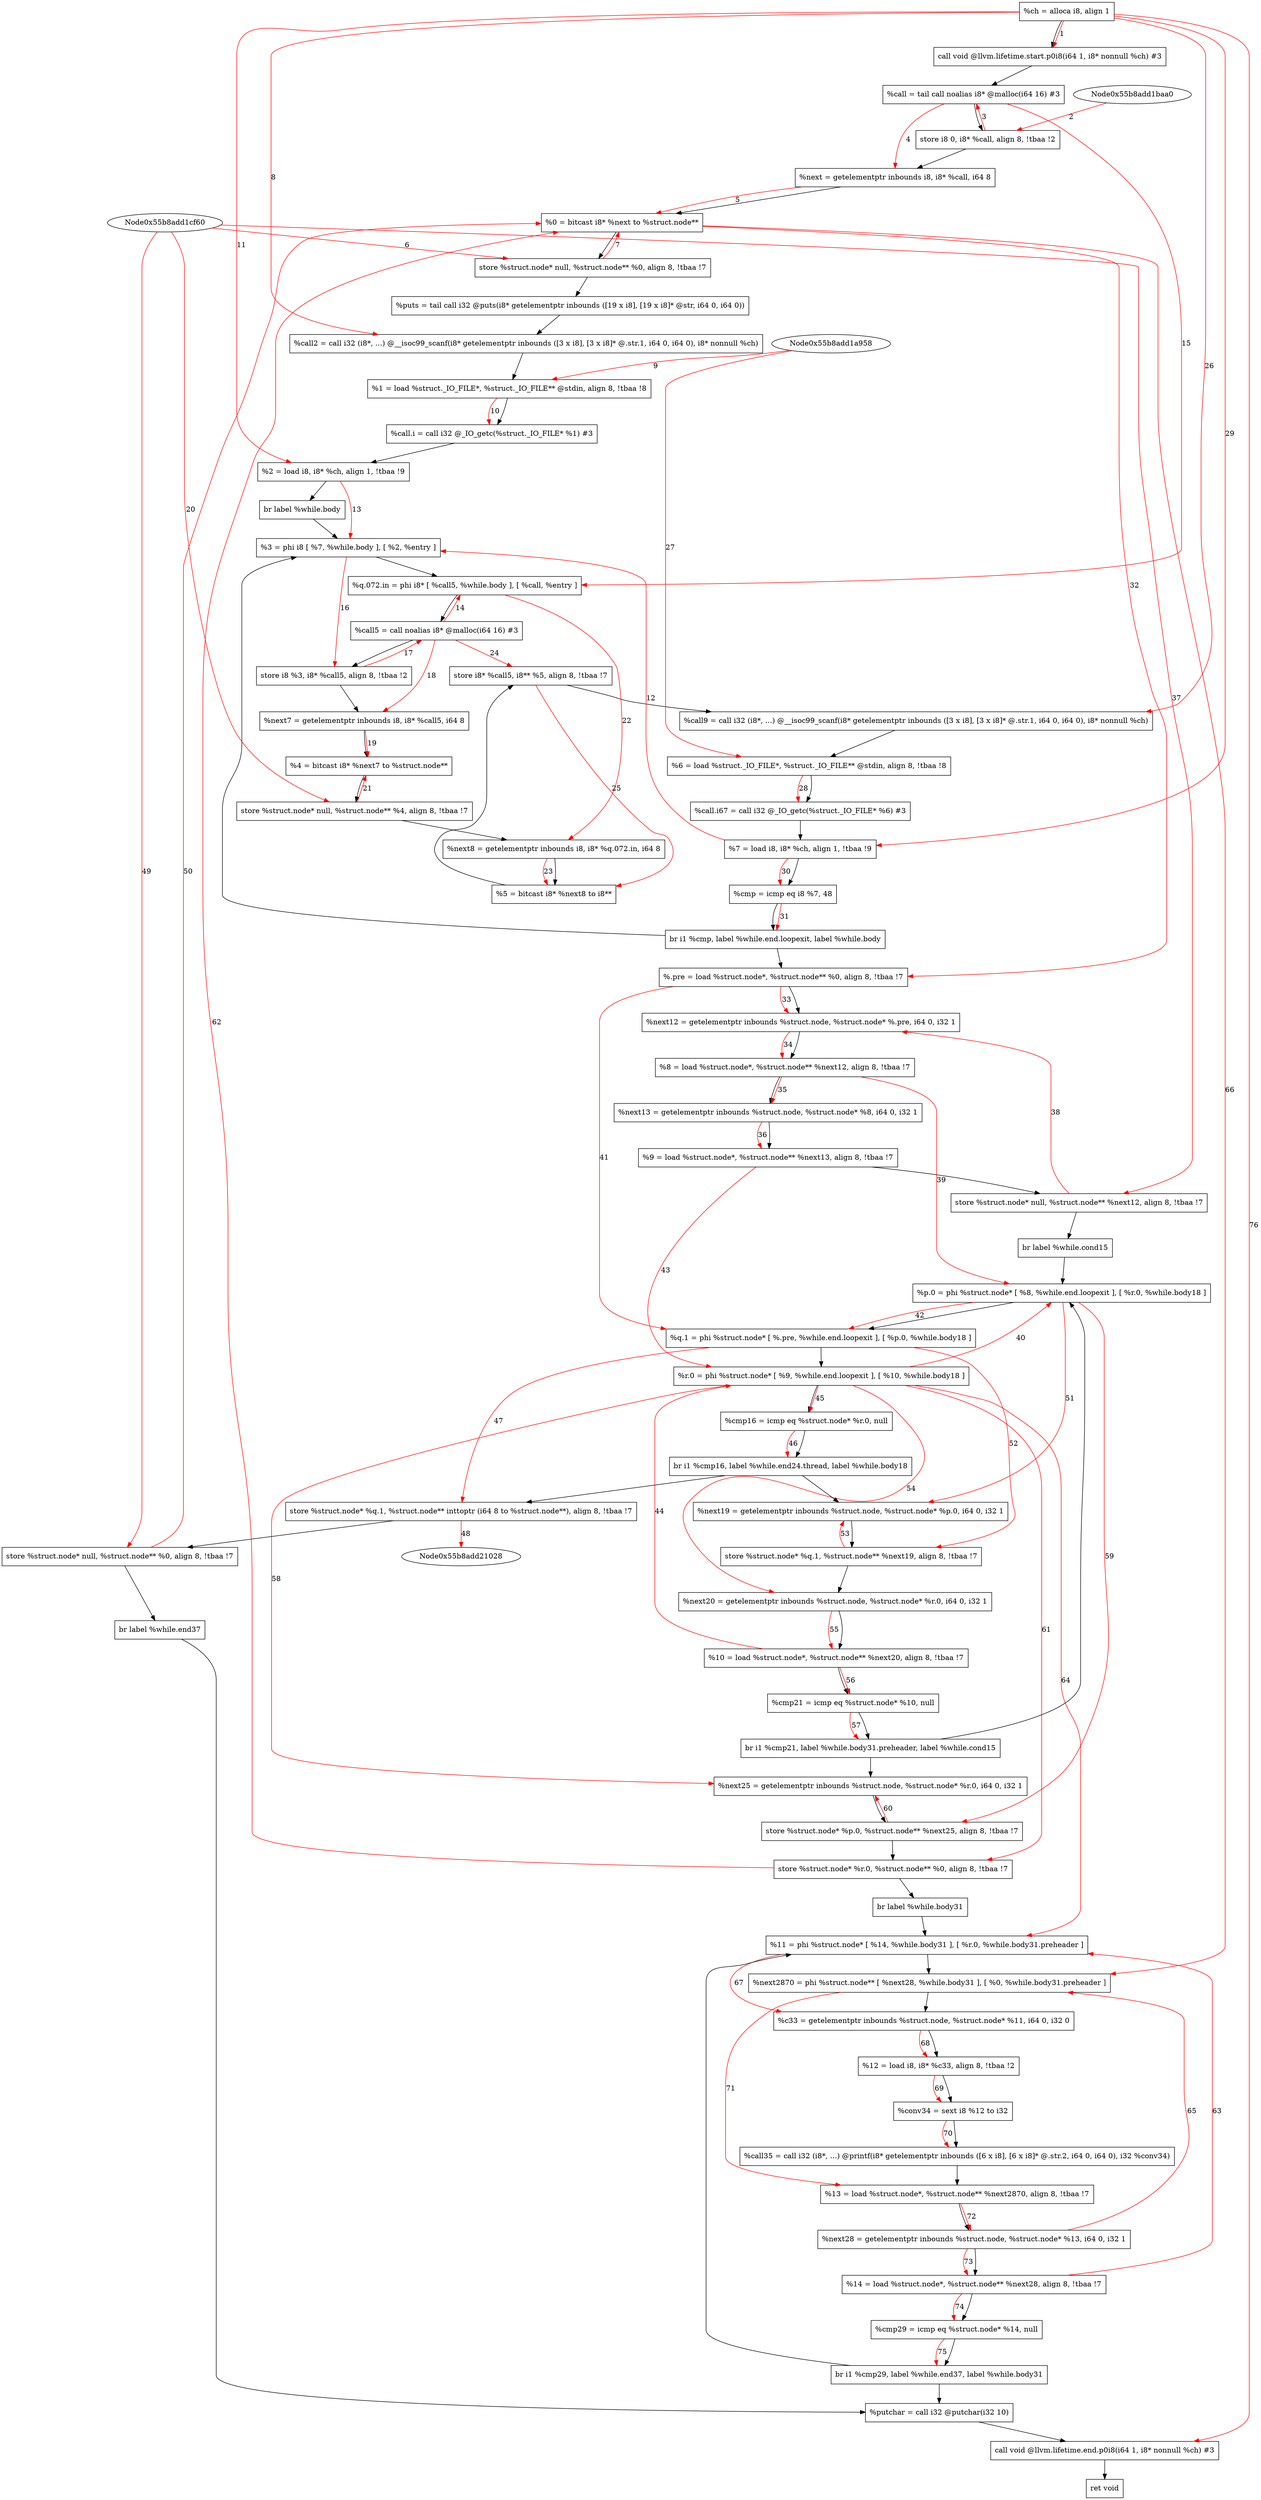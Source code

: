 digraph "CDFG for'func' function" {
	Node0x55b8add1ad08[shape=record, label="  %ch = alloca i8, align 1"]
	Node0x55b8add1b7a8[shape=record, label="  call void @llvm.lifetime.start.p0i8(i64 1, i8* nonnull %ch) #3"]
	Node0x55b8add1b9e0[shape=record, label="  %call = tail call noalias i8* @malloc(i64 16) #3"]
	Node0x55b8add1bb00[shape=record, label="  store i8 0, i8* %call, align 8, !tbaa !2"]
	Node0x55b8add1ca60[shape=record, label="  %next = getelementptr inbounds i8, i8* %call, i64 8"]
	Node0x55b8add1cae8[shape=record, label="  %0 = bitcast i8* %next to %struct.node**"]
	Node0x55b8add1cfb0[shape=record, label="  store %struct.node* null, %struct.node** %0, align 8, !tbaa !7"]
	Node0x55b8add1d440[shape=record, label="  %puts = tail call i32 @puts(i8* getelementptr inbounds ([19 x i8], [19 x i8]* @str, i64 0, i64 0))"]
	Node0x55b8add1d6a8[shape=record, label="  %call2 = call i32 (i8*, ...) @__isoc99_scanf(i8* getelementptr inbounds ([3 x i8], [3 x i8]* @.str.1, i64 0, i64 0), i8* nonnull %ch)"]
	Node0x55b8add1d768[shape=record, label="  %1 = load %struct._IO_FILE*, %struct._IO_FILE** @stdin, align 8, !tbaa !8"]
	Node0x55b8add1daa0[shape=record, label="  %call.i = call i32 @_IO_getc(%struct._IO_FILE* %1) #3"]
	Node0x55b8add1db58[shape=record, label="  %2 = load i8, i8* %ch, align 1, !tbaa !9"]
	Node0x55b8add1ddf8[shape=record, label="  br label %while.body"]
	Node0x55b8add1deb8[shape=record, label="  %3 = phi i8 [ %7, %while.body ], [ %2, %entry ]"]
	Node0x55b8add1df88[shape=record, label="  %q.072.in = phi i8* [ %call5, %while.body ], [ %call, %entry ]"]
	Node0x55b8add1e0c0[shape=record, label="  %call5 = call noalias i8* @malloc(i64 16) #3"]
	Node0x55b8add1e190[shape=record, label="  store i8 %3, i8* %call5, align 8, !tbaa !2"]
	Node0x55b8add1e820[shape=record, label="  %next7 = getelementptr inbounds i8, i8* %call5, i64 8"]
	Node0x55b8add1dd98[shape=record, label="  %4 = bitcast i8* %next7 to %struct.node**"]
	Node0x55b8add1e8f0[shape=record, label="  store %struct.node* null, %struct.node** %4, align 8, !tbaa !7"]
	Node0x55b8add1ef80[shape=record, label="  %next8 = getelementptr inbounds i8, i8* %q.072.in, i64 8"]
	Node0x55b8add1f008[shape=record, label="  %5 = bitcast i8* %next8 to i8**"]
	Node0x55b8add1f080[shape=record, label="  store i8* %call5, i8** %5, align 8, !tbaa !7"]
	Node0x55b8add1f138[shape=record, label="  %call9 = call i32 (i8*, ...) @__isoc99_scanf(i8* getelementptr inbounds ([3 x i8], [3 x i8]* @.str.1, i64 0, i64 0), i8* nonnull %ch)"]
	Node0x55b8add1f398[shape=record, label="  %6 = load %struct._IO_FILE*, %struct._IO_FILE** @stdin, align 8, !tbaa !8"]
	Node0x55b8add1fa60[shape=record, label="  %call.i67 = call i32 @_IO_getc(%struct._IO_FILE* %6) #3"]
	Node0x55b8add1fb18[shape=record, label="  %7 = load i8, i8* %ch, align 1, !tbaa !9"]
	Node0x55b8add201a0[shape=record, label="  %cmp = icmp eq i8 %7, 48"]
	Node0x55b8add20328[shape=record, label="  br i1 %cmp, label %while.end.loopexit, label %while.body"]
	Node0x55b8add20278[shape=record, label="  %.pre = load %struct.node*, %struct.node** %0, align 8, !tbaa !7"]
	Node0x55b8add203e8[shape=record, label="  %next12 = getelementptr inbounds %struct.node, %struct.node* %.pre, i64 0, i32 1"]
	Node0x55b8add20478[shape=record, label="  %8 = load %struct.node*, %struct.node** %next12, align 8, !tbaa !7"]
	Node0x55b8add20598[shape=record, label="  %next13 = getelementptr inbounds %struct.node, %struct.node* %8, i64 0, i32 1"]
	Node0x55b8add20628[shape=record, label="  %9 = load %struct.node*, %struct.node** %next13, align 8, !tbaa !7"]
	Node0x55b8add206a0[shape=record, label="  store %struct.node* null, %struct.node** %next12, align 8, !tbaa !7"]
	Node0x55b8add20768[shape=record, label="  br label %while.cond15"]
	Node0x55b8add208b8[shape=record, label="  %p.0 = phi %struct.node* [ %8, %while.end.loopexit ], [ %r.0, %while.body18 ]"]
	Node0x55b8add209d8[shape=record, label="  %q.1 = phi %struct.node* [ %.pre, %while.end.loopexit ], [ %p.0, %while.body18 ]"]
	Node0x55b8add20a98[shape=record, label="  %r.0 = phi %struct.node* [ %9, %while.end.loopexit ], [ %10, %while.body18 ]"]
	Node0x55b8add20b60[shape=record, label="  %cmp16 = icmp eq %struct.node* %r.0, null"]
	Node0x55b8add20f98[shape=record, label="  br i1 %cmp16, label %while.end24.thread, label %while.body18"]
	Node0x55b8add21080[shape=record, label="  store %struct.node* %q.1, %struct.node** inttoptr (i64 8 to %struct.node**), align 8, !tbaa !7"]
	Node0x55b8add21100[shape=record, label="  store %struct.node* null, %struct.node** %0, align 8, !tbaa !7"]
	Node0x55b8add211b8[shape=record, label="  br label %while.end37"]
	Node0x55b8add21248[shape=record, label="  %next19 = getelementptr inbounds %struct.node, %struct.node* %p.0, i64 0, i32 1"]
	Node0x55b8add212d0[shape=record, label="  store %struct.node* %q.1, %struct.node** %next19, align 8, !tbaa !7"]
	Node0x55b8add21368[shape=record, label="  %next20 = getelementptr inbounds %struct.node, %struct.node* %r.0, i64 0, i32 1"]
	Node0x55b8add20868[shape=record, label="  %10 = load %struct.node*, %struct.node** %next20, align 8, !tbaa !7"]
	Node0x55b8add21410[shape=record, label="  %cmp21 = icmp eq %struct.node* %10, null"]
	Node0x55b8add21588[shape=record, label="  br i1 %cmp21, label %while.body31.preheader, label %while.cond15"]
	Node0x55b8add21648[shape=record, label="  %next25 = getelementptr inbounds %struct.node, %struct.node* %r.0, i64 0, i32 1"]
	Node0x55b8add216d0[shape=record, label="  store %struct.node* %p.0, %struct.node** %next25, align 8, !tbaa !7"]
	Node0x55b8add21750[shape=record, label="  store %struct.node* %r.0, %struct.node** %0, align 8, !tbaa !7"]
	Node0x55b8add21808[shape=record, label="  br label %while.body31"]
	Node0x55b8add218b8[shape=record, label="  %11 = phi %struct.node* [ %14, %while.body31 ], [ %r.0, %while.body31.preheader ]"]
	Node0x55b8add219a8[shape=record, label="  %next2870 = phi %struct.node** [ %next28, %while.body31 ], [ %0, %while.body31.preheader ]"]
	Node0x55b8add21a88[shape=record, label="  %c33 = getelementptr inbounds %struct.node, %struct.node* %11, i64 0, i32 0"]
	Node0x55b8add21b18[shape=record, label="  %12 = load i8, i8* %c33, align 8, !tbaa !2"]
	Node0x55b8add21b78[shape=record, label="  %conv34 = sext i8 %12 to i32"]
	Node0x55b8add225f8[shape=record, label="  %call35 = call i32 (i8*, ...) @printf(i8* getelementptr inbounds ([6 x i8], [6 x i8]* @.str.2, i64 0, i64 0), i32 %conv34)"]
	Node0x55b8add226d8[shape=record, label="  %13 = load %struct.node*, %struct.node** %next2870, align 8, !tbaa !7"]
	Node0x55b8add22768[shape=record, label="  %next28 = getelementptr inbounds %struct.node, %struct.node* %13, i64 0, i32 1"]
	Node0x55b8add214d8[shape=record, label="  %14 = load %struct.node*, %struct.node** %next28, align 8, !tbaa !7"]
	Node0x55b8add227f0[shape=record, label="  %cmp29 = icmp eq %struct.node* %14, null"]
	Node0x55b8add22898[shape=record, label="  br i1 %cmp29, label %while.end37, label %while.body31"]
	Node0x55b8add229c0[shape=record, label="  %putchar = call i32 @putchar(i32 10)"]
	Node0x55b8add22e48[shape=record, label="  call void @llvm.lifetime.end.p0i8(i64 1, i8* nonnull %ch) #3"]
	Node0x55b8add1de70[shape=record, label="  ret void"]
	Node0x55b8add1ad08 -> Node0x55b8add1b7a8
	Node0x55b8add1b7a8 -> Node0x55b8add1b9e0
	Node0x55b8add1b9e0 -> Node0x55b8add1bb00
	Node0x55b8add1bb00 -> Node0x55b8add1ca60
	Node0x55b8add1ca60 -> Node0x55b8add1cae8
	Node0x55b8add1cae8 -> Node0x55b8add1cfb0
	Node0x55b8add1cfb0 -> Node0x55b8add1d440
	Node0x55b8add1d440 -> Node0x55b8add1d6a8
	Node0x55b8add1d6a8 -> Node0x55b8add1d768
	Node0x55b8add1d768 -> Node0x55b8add1daa0
	Node0x55b8add1daa0 -> Node0x55b8add1db58
	Node0x55b8add1db58 -> Node0x55b8add1ddf8
	Node0x55b8add1ddf8 -> Node0x55b8add1deb8
	Node0x55b8add1deb8 -> Node0x55b8add1df88
	Node0x55b8add1df88 -> Node0x55b8add1e0c0
	Node0x55b8add1e0c0 -> Node0x55b8add1e190
	Node0x55b8add1e190 -> Node0x55b8add1e820
	Node0x55b8add1e820 -> Node0x55b8add1dd98
	Node0x55b8add1dd98 -> Node0x55b8add1e8f0
	Node0x55b8add1e8f0 -> Node0x55b8add1ef80
	Node0x55b8add1ef80 -> Node0x55b8add1f008
	Node0x55b8add1f008 -> Node0x55b8add1f080
	Node0x55b8add1f080 -> Node0x55b8add1f138
	Node0x55b8add1f138 -> Node0x55b8add1f398
	Node0x55b8add1f398 -> Node0x55b8add1fa60
	Node0x55b8add1fa60 -> Node0x55b8add1fb18
	Node0x55b8add1fb18 -> Node0x55b8add201a0
	Node0x55b8add201a0 -> Node0x55b8add20328
	Node0x55b8add20328 -> Node0x55b8add20278
	Node0x55b8add20328 -> Node0x55b8add1deb8
	Node0x55b8add20278 -> Node0x55b8add203e8
	Node0x55b8add203e8 -> Node0x55b8add20478
	Node0x55b8add20478 -> Node0x55b8add20598
	Node0x55b8add20598 -> Node0x55b8add20628
	Node0x55b8add20628 -> Node0x55b8add206a0
	Node0x55b8add206a0 -> Node0x55b8add20768
	Node0x55b8add20768 -> Node0x55b8add208b8
	Node0x55b8add208b8 -> Node0x55b8add209d8
	Node0x55b8add209d8 -> Node0x55b8add20a98
	Node0x55b8add20a98 -> Node0x55b8add20b60
	Node0x55b8add20b60 -> Node0x55b8add20f98
	Node0x55b8add20f98 -> Node0x55b8add21080
	Node0x55b8add20f98 -> Node0x55b8add21248
	Node0x55b8add21080 -> Node0x55b8add21100
	Node0x55b8add21100 -> Node0x55b8add211b8
	Node0x55b8add211b8 -> Node0x55b8add229c0
	Node0x55b8add21248 -> Node0x55b8add212d0
	Node0x55b8add212d0 -> Node0x55b8add21368
	Node0x55b8add21368 -> Node0x55b8add20868
	Node0x55b8add20868 -> Node0x55b8add21410
	Node0x55b8add21410 -> Node0x55b8add21588
	Node0x55b8add21588 -> Node0x55b8add21648
	Node0x55b8add21588 -> Node0x55b8add208b8
	Node0x55b8add21648 -> Node0x55b8add216d0
	Node0x55b8add216d0 -> Node0x55b8add21750
	Node0x55b8add21750 -> Node0x55b8add21808
	Node0x55b8add21808 -> Node0x55b8add218b8
	Node0x55b8add218b8 -> Node0x55b8add219a8
	Node0x55b8add219a8 -> Node0x55b8add21a88
	Node0x55b8add21a88 -> Node0x55b8add21b18
	Node0x55b8add21b18 -> Node0x55b8add21b78
	Node0x55b8add21b78 -> Node0x55b8add225f8
	Node0x55b8add225f8 -> Node0x55b8add226d8
	Node0x55b8add226d8 -> Node0x55b8add22768
	Node0x55b8add22768 -> Node0x55b8add214d8
	Node0x55b8add214d8 -> Node0x55b8add227f0
	Node0x55b8add227f0 -> Node0x55b8add22898
	Node0x55b8add22898 -> Node0x55b8add229c0
	Node0x55b8add22898 -> Node0x55b8add218b8
	Node0x55b8add229c0 -> Node0x55b8add22e48
	Node0x55b8add22e48 -> Node0x55b8add1de70
edge [color=red]
	Node0x55b8add1ad08 -> Node0x55b8add1b7a8[label="1"]
	Node0x55b8add1baa0 -> Node0x55b8add1bb00[label="2"]
	Node0x55b8add1bb00 -> Node0x55b8add1b9e0[label="3"]
	Node0x55b8add1b9e0 -> Node0x55b8add1ca60[label="4"]
	Node0x55b8add1ca60 -> Node0x55b8add1cae8[label="5"]
	Node0x55b8add1cf60 -> Node0x55b8add1cfb0[label="6"]
	Node0x55b8add1cfb0 -> Node0x55b8add1cae8[label="7"]
	Node0x55b8add1ad08 -> Node0x55b8add1d6a8[label="8"]
	Node0x55b8add1a958 -> Node0x55b8add1d768[label="9"]
	Node0x55b8add1d768 -> Node0x55b8add1daa0[label="10"]
	Node0x55b8add1ad08 -> Node0x55b8add1db58[label="11"]
	Node0x55b8add1fb18 -> Node0x55b8add1deb8[label="12"]
	Node0x55b8add1db58 -> Node0x55b8add1deb8[label="13"]
	Node0x55b8add1e0c0 -> Node0x55b8add1df88[label="14"]
	Node0x55b8add1b9e0 -> Node0x55b8add1df88[label="15"]
	Node0x55b8add1deb8 -> Node0x55b8add1e190[label="16"]
	Node0x55b8add1e190 -> Node0x55b8add1e0c0[label="17"]
	Node0x55b8add1e0c0 -> Node0x55b8add1e820[label="18"]
	Node0x55b8add1e820 -> Node0x55b8add1dd98[label="19"]
	Node0x55b8add1cf60 -> Node0x55b8add1e8f0[label="20"]
	Node0x55b8add1e8f0 -> Node0x55b8add1dd98[label="21"]
	Node0x55b8add1df88 -> Node0x55b8add1ef80[label="22"]
	Node0x55b8add1ef80 -> Node0x55b8add1f008[label="23"]
	Node0x55b8add1e0c0 -> Node0x55b8add1f080[label="24"]
	Node0x55b8add1f080 -> Node0x55b8add1f008[label="25"]
	Node0x55b8add1ad08 -> Node0x55b8add1f138[label="26"]
	Node0x55b8add1a958 -> Node0x55b8add1f398[label="27"]
	Node0x55b8add1f398 -> Node0x55b8add1fa60[label="28"]
	Node0x55b8add1ad08 -> Node0x55b8add1fb18[label="29"]
	Node0x55b8add1fb18 -> Node0x55b8add201a0[label="30"]
	Node0x55b8add201a0 -> Node0x55b8add20328[label="31"]
	Node0x55b8add1cae8 -> Node0x55b8add20278[label="32"]
	Node0x55b8add20278 -> Node0x55b8add203e8[label="33"]
	Node0x55b8add203e8 -> Node0x55b8add20478[label="34"]
	Node0x55b8add20478 -> Node0x55b8add20598[label="35"]
	Node0x55b8add20598 -> Node0x55b8add20628[label="36"]
	Node0x55b8add1cf60 -> Node0x55b8add206a0[label="37"]
	Node0x55b8add206a0 -> Node0x55b8add203e8[label="38"]
	Node0x55b8add20478 -> Node0x55b8add208b8[label="39"]
	Node0x55b8add20a98 -> Node0x55b8add208b8[label="40"]
	Node0x55b8add20278 -> Node0x55b8add209d8[label="41"]
	Node0x55b8add208b8 -> Node0x55b8add209d8[label="42"]
	Node0x55b8add20628 -> Node0x55b8add20a98[label="43"]
	Node0x55b8add20868 -> Node0x55b8add20a98[label="44"]
	Node0x55b8add20a98 -> Node0x55b8add20b60[label="45"]
	Node0x55b8add20b60 -> Node0x55b8add20f98[label="46"]
	Node0x55b8add209d8 -> Node0x55b8add21080[label="47"]
	Node0x55b8add21080 -> Node0x55b8add21028[label="48"]
	Node0x55b8add1cf60 -> Node0x55b8add21100[label="49"]
	Node0x55b8add21100 -> Node0x55b8add1cae8[label="50"]
	Node0x55b8add208b8 -> Node0x55b8add21248[label="51"]
	Node0x55b8add209d8 -> Node0x55b8add212d0[label="52"]
	Node0x55b8add212d0 -> Node0x55b8add21248[label="53"]
	Node0x55b8add20a98 -> Node0x55b8add21368[label="54"]
	Node0x55b8add21368 -> Node0x55b8add20868[label="55"]
	Node0x55b8add20868 -> Node0x55b8add21410[label="56"]
	Node0x55b8add21410 -> Node0x55b8add21588[label="57"]
	Node0x55b8add20a98 -> Node0x55b8add21648[label="58"]
	Node0x55b8add208b8 -> Node0x55b8add216d0[label="59"]
	Node0x55b8add216d0 -> Node0x55b8add21648[label="60"]
	Node0x55b8add20a98 -> Node0x55b8add21750[label="61"]
	Node0x55b8add21750 -> Node0x55b8add1cae8[label="62"]
	Node0x55b8add214d8 -> Node0x55b8add218b8[label="63"]
	Node0x55b8add20a98 -> Node0x55b8add218b8[label="64"]
	Node0x55b8add22768 -> Node0x55b8add219a8[label="65"]
	Node0x55b8add1cae8 -> Node0x55b8add219a8[label="66"]
	Node0x55b8add218b8 -> Node0x55b8add21a88[label="67"]
	Node0x55b8add21a88 -> Node0x55b8add21b18[label="68"]
	Node0x55b8add21b18 -> Node0x55b8add21b78[label="69"]
	Node0x55b8add21b78 -> Node0x55b8add225f8[label="70"]
	Node0x55b8add219a8 -> Node0x55b8add226d8[label="71"]
	Node0x55b8add226d8 -> Node0x55b8add22768[label="72"]
	Node0x55b8add22768 -> Node0x55b8add214d8[label="73"]
	Node0x55b8add214d8 -> Node0x55b8add227f0[label="74"]
	Node0x55b8add227f0 -> Node0x55b8add22898[label="75"]
	Node0x55b8add1ad08 -> Node0x55b8add22e48[label="76"]
}
